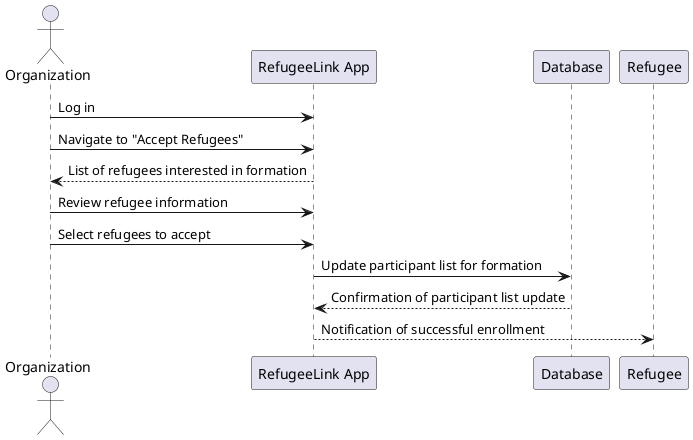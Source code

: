 @startuml

actor Organization
participant RefugeeLink as "RefugeeLink App"
participant Database as "Database"
participant Refugee as "Refugee"

Organization -> RefugeeLink: Log in
Organization -> RefugeeLink: Navigate to "Accept Refugees"
RefugeeLink --> Organization: List of refugees interested in formation
Organization -> RefugeeLink: Review refugee information
Organization -> RefugeeLink: Select refugees to accept
RefugeeLink -> Database: Update participant list for formation
Database --> RefugeeLink: Confirmation of participant list update
RefugeeLink --> Refugee: Notification of successful enrollment

@enduml
